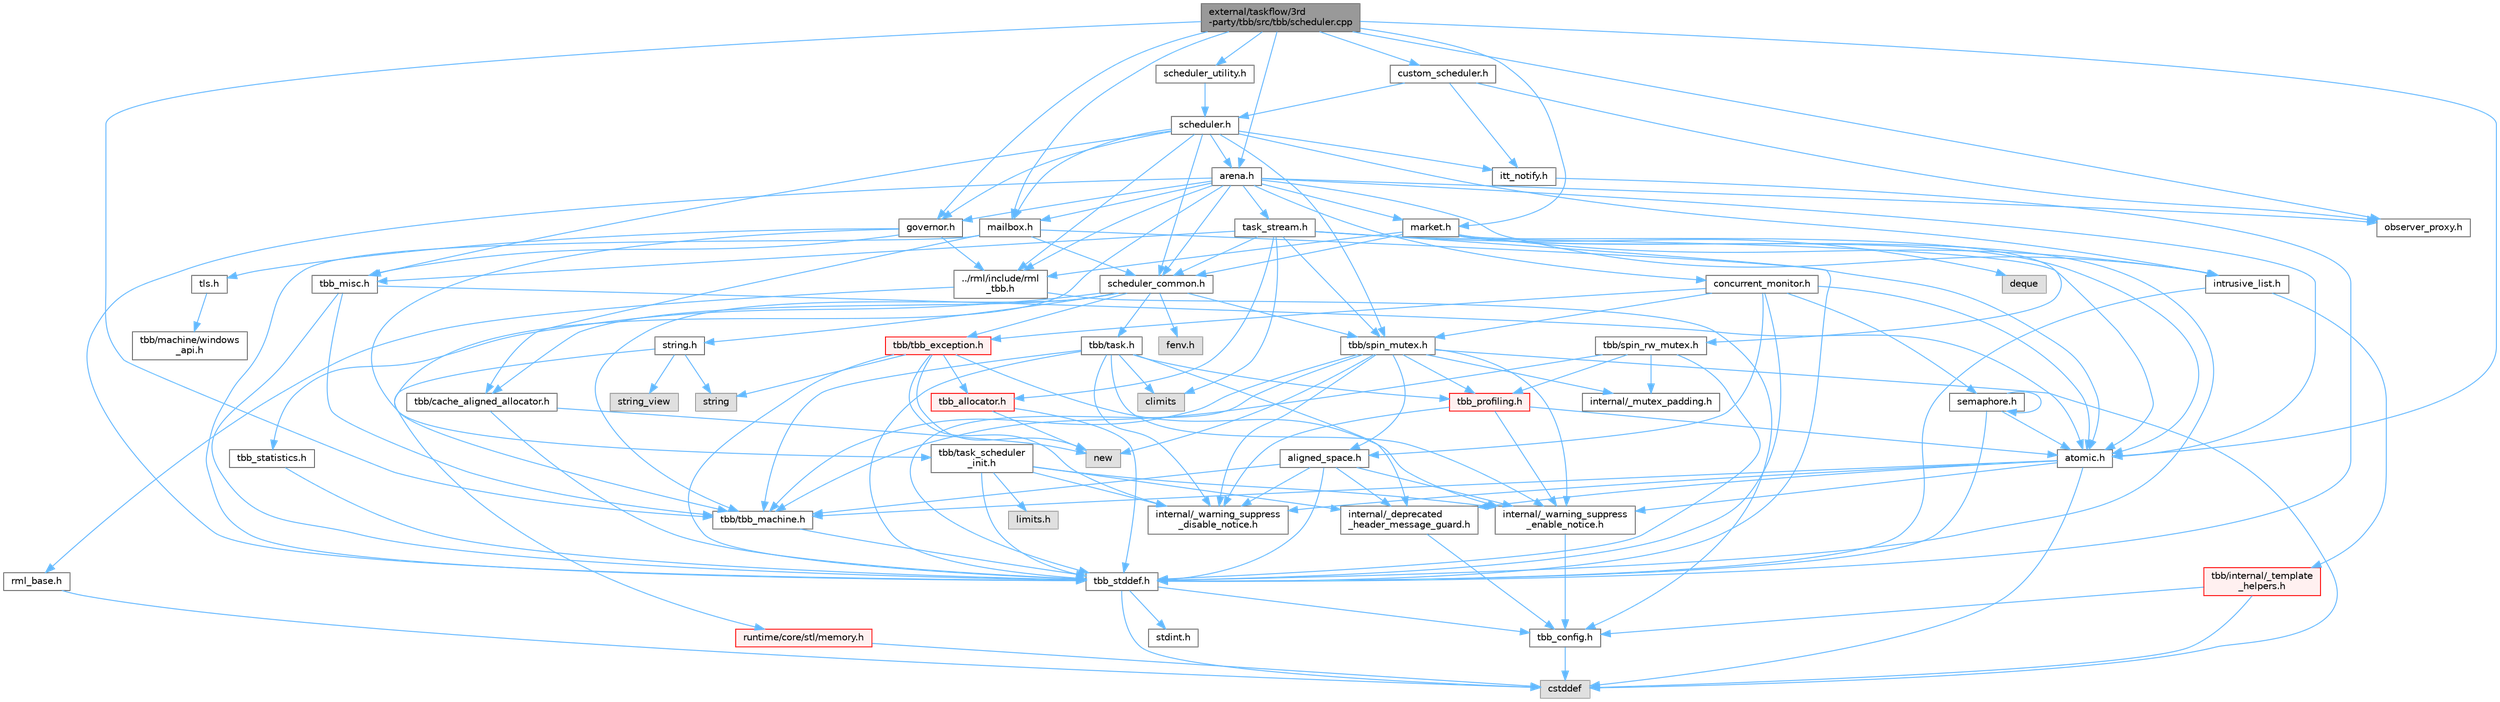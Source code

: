 digraph "external/taskflow/3rd-party/tbb/src/tbb/scheduler.cpp"
{
 // LATEX_PDF_SIZE
  bgcolor="transparent";
  edge [fontname=Helvetica,fontsize=10,labelfontname=Helvetica,labelfontsize=10];
  node [fontname=Helvetica,fontsize=10,shape=box,height=0.2,width=0.4];
  Node1 [id="Node000001",label="external/taskflow/3rd\l-party/tbb/src/tbb/scheduler.cpp",height=0.2,width=0.4,color="gray40", fillcolor="grey60", style="filled", fontcolor="black",tooltip=" "];
  Node1 -> Node2 [id="edge1_Node000001_Node000002",color="steelblue1",style="solid",tooltip=" "];
  Node2 [id="Node000002",label="custom_scheduler.h",height=0.2,width=0.4,color="grey40", fillcolor="white", style="filled",URL="$custom__scheduler_8h.html",tooltip=" "];
  Node2 -> Node3 [id="edge2_Node000002_Node000003",color="steelblue1",style="solid",tooltip=" "];
  Node3 [id="Node000003",label="scheduler.h",height=0.2,width=0.4,color="grey40", fillcolor="white", style="filled",URL="$scheduler_8h.html",tooltip=" "];
  Node3 -> Node4 [id="edge3_Node000003_Node000004",color="steelblue1",style="solid",tooltip=" "];
  Node4 [id="Node000004",label="scheduler_common.h",height=0.2,width=0.4,color="grey40", fillcolor="white", style="filled",URL="$scheduler__common_8h.html",tooltip=" "];
  Node4 -> Node5 [id="edge4_Node000004_Node000005",color="steelblue1",style="solid",tooltip=" "];
  Node5 [id="Node000005",label="tbb/tbb_machine.h",height=0.2,width=0.4,color="grey40", fillcolor="white", style="filled",URL="$tbb__machine_8h.html",tooltip=" "];
  Node5 -> Node6 [id="edge5_Node000005_Node000006",color="steelblue1",style="solid",tooltip=" "];
  Node6 [id="Node000006",label="tbb_stddef.h",height=0.2,width=0.4,color="grey40", fillcolor="white", style="filled",URL="$tbb__stddef_8h.html",tooltip=" "];
  Node6 -> Node7 [id="edge6_Node000006_Node000007",color="steelblue1",style="solid",tooltip=" "];
  Node7 [id="Node000007",label="tbb_config.h",height=0.2,width=0.4,color="grey40", fillcolor="white", style="filled",URL="$tbb__config_8h.html",tooltip=" "];
  Node7 -> Node8 [id="edge7_Node000007_Node000008",color="steelblue1",style="solid",tooltip=" "];
  Node8 [id="Node000008",label="cstddef",height=0.2,width=0.4,color="grey60", fillcolor="#E0E0E0", style="filled",tooltip=" "];
  Node6 -> Node8 [id="edge8_Node000006_Node000008",color="steelblue1",style="solid",tooltip=" "];
  Node6 -> Node9 [id="edge9_Node000006_Node000009",color="steelblue1",style="solid",tooltip=" "];
  Node9 [id="Node000009",label="stdint.h",height=0.2,width=0.4,color="grey40", fillcolor="white", style="filled",URL="$stdint_8h.html",tooltip=" "];
  Node4 -> Node10 [id="edge10_Node000004_Node000010",color="steelblue1",style="solid",tooltip=" "];
  Node10 [id="Node000010",label="tbb/cache_aligned_allocator.h",height=0.2,width=0.4,color="grey40", fillcolor="white", style="filled",URL="$cache__aligned__allocator_8h.html",tooltip=" "];
  Node10 -> Node11 [id="edge11_Node000010_Node000011",color="steelblue1",style="solid",tooltip=" "];
  Node11 [id="Node000011",label="new",height=0.2,width=0.4,color="grey60", fillcolor="#E0E0E0", style="filled",tooltip=" "];
  Node10 -> Node6 [id="edge12_Node000010_Node000006",color="steelblue1",style="solid",tooltip=" "];
  Node4 -> Node12 [id="edge13_Node000004_Node000012",color="steelblue1",style="solid",tooltip=" "];
  Node12 [id="Node000012",label="string.h",height=0.2,width=0.4,color="grey40", fillcolor="white", style="filled",URL="$string_8h.html",tooltip=" "];
  Node12 -> Node13 [id="edge14_Node000012_Node000013",color="steelblue1",style="solid",tooltip=" "];
  Node13 [id="Node000013",label="string",height=0.2,width=0.4,color="grey60", fillcolor="#E0E0E0", style="filled",tooltip=" "];
  Node12 -> Node14 [id="edge15_Node000012_Node000014",color="steelblue1",style="solid",tooltip=" "];
  Node14 [id="Node000014",label="string_view",height=0.2,width=0.4,color="grey60", fillcolor="#E0E0E0", style="filled",tooltip=" "];
  Node12 -> Node15 [id="edge16_Node000012_Node000015",color="steelblue1",style="solid",tooltip=" "];
  Node15 [id="Node000015",label="runtime/core/stl/memory.h",height=0.2,width=0.4,color="red", fillcolor="#FFF0F0", style="filled",URL="$runtime_2core_2stl_2memory_8h.html",tooltip=" "];
  Node15 -> Node8 [id="edge17_Node000015_Node000008",color="steelblue1",style="solid",tooltip=" "];
  Node4 -> Node159 [id="edge18_Node000004_Node000159",color="steelblue1",style="solid",tooltip=" "];
  Node159 [id="Node000159",label="tbb_statistics.h",height=0.2,width=0.4,color="grey40", fillcolor="white", style="filled",URL="$tbb__statistics_8h.html",tooltip=" "];
  Node159 -> Node6 [id="edge19_Node000159_Node000006",color="steelblue1",style="solid",tooltip=" "];
  Node4 -> Node160 [id="edge20_Node000004_Node000160",color="steelblue1",style="solid",tooltip=" "];
  Node160 [id="Node000160",label="tbb/task.h",height=0.2,width=0.4,color="grey40", fillcolor="white", style="filled",URL="$task_8h.html",tooltip=" "];
  Node160 -> Node161 [id="edge21_Node000160_Node000161",color="steelblue1",style="solid",tooltip=" "];
  Node161 [id="Node000161",label="internal/_deprecated\l_header_message_guard.h",height=0.2,width=0.4,color="grey40", fillcolor="white", style="filled",URL="$__deprecated__header__message__guard_8h.html",tooltip=" "];
  Node161 -> Node7 [id="edge22_Node000161_Node000007",color="steelblue1",style="solid",tooltip=" "];
  Node160 -> Node162 [id="edge23_Node000160_Node000162",color="steelblue1",style="solid",tooltip=" "];
  Node162 [id="Node000162",label="internal/_warning_suppress\l_enable_notice.h",height=0.2,width=0.4,color="grey40", fillcolor="white", style="filled",URL="$__warning__suppress__enable__notice_8h.html",tooltip=" "];
  Node162 -> Node7 [id="edge24_Node000162_Node000007",color="steelblue1",style="solid",tooltip=" "];
  Node160 -> Node6 [id="edge25_Node000160_Node000006",color="steelblue1",style="solid",tooltip=" "];
  Node160 -> Node5 [id="edge26_Node000160_Node000005",color="steelblue1",style="solid",tooltip=" "];
  Node160 -> Node163 [id="edge27_Node000160_Node000163",color="steelblue1",style="solid",tooltip=" "];
  Node163 [id="Node000163",label="tbb_profiling.h",height=0.2,width=0.4,color="red", fillcolor="#FFF0F0", style="filled",URL="$tbb__profiling_8h.html",tooltip=" "];
  Node163 -> Node162 [id="edge28_Node000163_Node000162",color="steelblue1",style="solid",tooltip=" "];
  Node163 -> Node165 [id="edge29_Node000163_Node000165",color="steelblue1",style="solid",tooltip=" "];
  Node165 [id="Node000165",label="atomic.h",height=0.2,width=0.4,color="grey40", fillcolor="white", style="filled",URL="$external_2taskflow_23rd-party_2tbb_2include_2tbb_2atomic_8h.html",tooltip=" "];
  Node165 -> Node161 [id="edge30_Node000165_Node000161",color="steelblue1",style="solid",tooltip=" "];
  Node165 -> Node162 [id="edge31_Node000165_Node000162",color="steelblue1",style="solid",tooltip=" "];
  Node165 -> Node8 [id="edge32_Node000165_Node000008",color="steelblue1",style="solid",tooltip=" "];
  Node165 -> Node5 [id="edge33_Node000165_Node000005",color="steelblue1",style="solid",tooltip=" "];
  Node165 -> Node166 [id="edge34_Node000165_Node000166",color="steelblue1",style="solid",tooltip=" "];
  Node166 [id="Node000166",label="internal/_warning_suppress\l_disable_notice.h",height=0.2,width=0.4,color="grey40", fillcolor="white", style="filled",URL="$__warning__suppress__disable__notice_8h.html",tooltip=" "];
  Node163 -> Node166 [id="edge35_Node000163_Node000166",color="steelblue1",style="solid",tooltip=" "];
  Node160 -> Node167 [id="edge36_Node000160_Node000167",color="steelblue1",style="solid",tooltip=" "];
  Node167 [id="Node000167",label="climits",height=0.2,width=0.4,color="grey60", fillcolor="#E0E0E0", style="filled",tooltip=" "];
  Node160 -> Node166 [id="edge37_Node000160_Node000166",color="steelblue1",style="solid",tooltip=" "];
  Node4 -> Node168 [id="edge38_Node000004_Node000168",color="steelblue1",style="solid",tooltip=" "];
  Node168 [id="Node000168",label="tbb/tbb_exception.h",height=0.2,width=0.4,color="red", fillcolor="#FFF0F0", style="filled",URL="$tbb__exception_8h.html",tooltip=" "];
  Node168 -> Node162 [id="edge39_Node000168_Node000162",color="steelblue1",style="solid",tooltip=" "];
  Node168 -> Node6 [id="edge40_Node000168_Node000006",color="steelblue1",style="solid",tooltip=" "];
  Node168 -> Node11 [id="edge41_Node000168_Node000011",color="steelblue1",style="solid",tooltip=" "];
  Node168 -> Node13 [id="edge42_Node000168_Node000013",color="steelblue1",style="solid",tooltip=" "];
  Node168 -> Node170 [id="edge43_Node000168_Node000170",color="steelblue1",style="solid",tooltip=" "];
  Node170 [id="Node000170",label="tbb_allocator.h",height=0.2,width=0.4,color="red", fillcolor="#FFF0F0", style="filled",URL="$tbb__allocator_8h.html",tooltip=" "];
  Node170 -> Node6 [id="edge44_Node000170_Node000006",color="steelblue1",style="solid",tooltip=" "];
  Node170 -> Node11 [id="edge45_Node000170_Node000011",color="steelblue1",style="solid",tooltip=" "];
  Node168 -> Node166 [id="edge46_Node000168_Node000166",color="steelblue1",style="solid",tooltip=" "];
  Node4 -> Node172 [id="edge47_Node000004_Node000172",color="steelblue1",style="solid",tooltip=" "];
  Node172 [id="Node000172",label="tbb/spin_mutex.h",height=0.2,width=0.4,color="grey40", fillcolor="white", style="filled",URL="$external_2taskflow_23rd-party_2tbb_2include_2tbb_2spin__mutex_8h.html",tooltip=" "];
  Node172 -> Node162 [id="edge48_Node000172_Node000162",color="steelblue1",style="solid",tooltip=" "];
  Node172 -> Node8 [id="edge49_Node000172_Node000008",color="steelblue1",style="solid",tooltip=" "];
  Node172 -> Node11 [id="edge50_Node000172_Node000011",color="steelblue1",style="solid",tooltip=" "];
  Node172 -> Node173 [id="edge51_Node000172_Node000173",color="steelblue1",style="solid",tooltip=" "];
  Node173 [id="Node000173",label="aligned_space.h",height=0.2,width=0.4,color="grey40", fillcolor="white", style="filled",URL="$aligned__space_8h.html",tooltip=" "];
  Node173 -> Node161 [id="edge52_Node000173_Node000161",color="steelblue1",style="solid",tooltip=" "];
  Node173 -> Node162 [id="edge53_Node000173_Node000162",color="steelblue1",style="solid",tooltip=" "];
  Node173 -> Node6 [id="edge54_Node000173_Node000006",color="steelblue1",style="solid",tooltip=" "];
  Node173 -> Node5 [id="edge55_Node000173_Node000005",color="steelblue1",style="solid",tooltip=" "];
  Node173 -> Node166 [id="edge56_Node000173_Node000166",color="steelblue1",style="solid",tooltip=" "];
  Node172 -> Node6 [id="edge57_Node000172_Node000006",color="steelblue1",style="solid",tooltip=" "];
  Node172 -> Node5 [id="edge58_Node000172_Node000005",color="steelblue1",style="solid",tooltip=" "];
  Node172 -> Node163 [id="edge59_Node000172_Node000163",color="steelblue1",style="solid",tooltip=" "];
  Node172 -> Node174 [id="edge60_Node000172_Node000174",color="steelblue1",style="solid",tooltip=" "];
  Node174 [id="Node000174",label="internal/_mutex_padding.h",height=0.2,width=0.4,color="grey40", fillcolor="white", style="filled",URL="$__mutex__padding_8h.html",tooltip=" "];
  Node172 -> Node166 [id="edge61_Node000172_Node000166",color="steelblue1",style="solid",tooltip=" "];
  Node4 -> Node175 [id="edge62_Node000004_Node000175",color="steelblue1",style="solid",tooltip=" "];
  Node175 [id="Node000175",label="fenv.h",height=0.2,width=0.4,color="grey60", fillcolor="#E0E0E0", style="filled",tooltip=" "];
  Node3 -> Node172 [id="edge63_Node000003_Node000172",color="steelblue1",style="solid",tooltip=" "];
  Node3 -> Node176 [id="edge64_Node000003_Node000176",color="steelblue1",style="solid",tooltip=" "];
  Node176 [id="Node000176",label="mailbox.h",height=0.2,width=0.4,color="grey40", fillcolor="white", style="filled",URL="$mailbox_8h.html",tooltip=" "];
  Node176 -> Node6 [id="edge65_Node000176_Node000006",color="steelblue1",style="solid",tooltip=" "];
  Node176 -> Node10 [id="edge66_Node000176_Node000010",color="steelblue1",style="solid",tooltip=" "];
  Node176 -> Node4 [id="edge67_Node000176_Node000004",color="steelblue1",style="solid",tooltip=" "];
  Node176 -> Node165 [id="edge68_Node000176_Node000165",color="steelblue1",style="solid",tooltip=" "];
  Node3 -> Node177 [id="edge69_Node000003_Node000177",color="steelblue1",style="solid",tooltip=" "];
  Node177 [id="Node000177",label="tbb_misc.h",height=0.2,width=0.4,color="grey40", fillcolor="white", style="filled",URL="$tbb__misc_8h.html",tooltip=" "];
  Node177 -> Node6 [id="edge70_Node000177_Node000006",color="steelblue1",style="solid",tooltip=" "];
  Node177 -> Node5 [id="edge71_Node000177_Node000005",color="steelblue1",style="solid",tooltip=" "];
  Node177 -> Node165 [id="edge72_Node000177_Node000165",color="steelblue1",style="solid",tooltip=" "];
  Node3 -> Node178 [id="edge73_Node000003_Node000178",color="steelblue1",style="solid",tooltip=" "];
  Node178 [id="Node000178",label="itt_notify.h",height=0.2,width=0.4,color="grey40", fillcolor="white", style="filled",URL="$itt__notify_8h.html",tooltip=" "];
  Node178 -> Node6 [id="edge74_Node000178_Node000006",color="steelblue1",style="solid",tooltip=" "];
  Node3 -> Node179 [id="edge75_Node000003_Node000179",color="steelblue1",style="solid",tooltip=" "];
  Node179 [id="Node000179",label="../rml/include/rml\l_tbb.h",height=0.2,width=0.4,color="grey40", fillcolor="white", style="filled",URL="$rml__tbb_8h.html",tooltip=" "];
  Node179 -> Node7 [id="edge76_Node000179_Node000007",color="steelblue1",style="solid",tooltip=" "];
  Node179 -> Node180 [id="edge77_Node000179_Node000180",color="steelblue1",style="solid",tooltip=" "];
  Node180 [id="Node000180",label="rml_base.h",height=0.2,width=0.4,color="grey40", fillcolor="white", style="filled",URL="$rml__base_8h.html",tooltip=" "];
  Node180 -> Node8 [id="edge78_Node000180_Node000008",color="steelblue1",style="solid",tooltip=" "];
  Node3 -> Node181 [id="edge79_Node000003_Node000181",color="steelblue1",style="solid",tooltip=" "];
  Node181 [id="Node000181",label="intrusive_list.h",height=0.2,width=0.4,color="grey40", fillcolor="white", style="filled",URL="$external_2taskflow_23rd-party_2tbb_2src_2tbb_2intrusive__list_8h.html",tooltip=" "];
  Node181 -> Node6 [id="edge80_Node000181_Node000006",color="steelblue1",style="solid",tooltip=" "];
  Node181 -> Node182 [id="edge81_Node000181_Node000182",color="steelblue1",style="solid",tooltip=" "];
  Node182 [id="Node000182",label="tbb/internal/_template\l_helpers.h",height=0.2,width=0.4,color="red", fillcolor="#FFF0F0", style="filled",URL="$__template__helpers_8h.html",tooltip=" "];
  Node182 -> Node8 [id="edge82_Node000182_Node000008",color="steelblue1",style="solid",tooltip=" "];
  Node182 -> Node7 [id="edge83_Node000182_Node000007",color="steelblue1",style="solid",tooltip=" "];
  Node3 -> Node183 [id="edge84_Node000003_Node000183",color="steelblue1",style="solid",tooltip=" "];
  Node183 [id="Node000183",label="arena.h",height=0.2,width=0.4,color="grey40", fillcolor="white", style="filled",URL="$arena_8h.html",tooltip=" "];
  Node183 -> Node6 [id="edge85_Node000183_Node000006",color="steelblue1",style="solid",tooltip=" "];
  Node183 -> Node165 [id="edge86_Node000183_Node000165",color="steelblue1",style="solid",tooltip=" "];
  Node183 -> Node5 [id="edge87_Node000183_Node000005",color="steelblue1",style="solid",tooltip=" "];
  Node183 -> Node4 [id="edge88_Node000183_Node000004",color="steelblue1",style="solid",tooltip=" "];
  Node183 -> Node181 [id="edge89_Node000183_Node000181",color="steelblue1",style="solid",tooltip=" "];
  Node183 -> Node184 [id="edge90_Node000183_Node000184",color="steelblue1",style="solid",tooltip=" "];
  Node184 [id="Node000184",label="task_stream.h",height=0.2,width=0.4,color="grey40", fillcolor="white", style="filled",URL="$task__stream_8h.html",tooltip=" "];
  Node184 -> Node6 [id="edge91_Node000184_Node000006",color="steelblue1",style="solid",tooltip=" "];
  Node184 -> Node185 [id="edge92_Node000184_Node000185",color="steelblue1",style="solid",tooltip=" "];
  Node185 [id="Node000185",label="deque",height=0.2,width=0.4,color="grey60", fillcolor="#E0E0E0", style="filled",tooltip=" "];
  Node184 -> Node167 [id="edge93_Node000184_Node000167",color="steelblue1",style="solid",tooltip=" "];
  Node184 -> Node165 [id="edge94_Node000184_Node000165",color="steelblue1",style="solid",tooltip=" "];
  Node184 -> Node172 [id="edge95_Node000184_Node000172",color="steelblue1",style="solid",tooltip=" "];
  Node184 -> Node170 [id="edge96_Node000184_Node000170",color="steelblue1",style="solid",tooltip=" "];
  Node184 -> Node4 [id="edge97_Node000184_Node000004",color="steelblue1",style="solid",tooltip=" "];
  Node184 -> Node177 [id="edge98_Node000184_Node000177",color="steelblue1",style="solid",tooltip=" "];
  Node183 -> Node179 [id="edge99_Node000183_Node000179",color="steelblue1",style="solid",tooltip=" "];
  Node183 -> Node176 [id="edge100_Node000183_Node000176",color="steelblue1",style="solid",tooltip=" "];
  Node183 -> Node186 [id="edge101_Node000183_Node000186",color="steelblue1",style="solid",tooltip=" "];
  Node186 [id="Node000186",label="observer_proxy.h",height=0.2,width=0.4,color="grey40", fillcolor="white", style="filled",URL="$observer__proxy_8h.html",tooltip=" "];
  Node183 -> Node187 [id="edge102_Node000183_Node000187",color="steelblue1",style="solid",tooltip=" "];
  Node187 [id="Node000187",label="market.h",height=0.2,width=0.4,color="grey40", fillcolor="white", style="filled",URL="$market_8h.html",tooltip=" "];
  Node187 -> Node6 [id="edge103_Node000187_Node000006",color="steelblue1",style="solid",tooltip=" "];
  Node187 -> Node4 [id="edge104_Node000187_Node000004",color="steelblue1",style="solid",tooltip=" "];
  Node187 -> Node165 [id="edge105_Node000187_Node000165",color="steelblue1",style="solid",tooltip=" "];
  Node187 -> Node188 [id="edge106_Node000187_Node000188",color="steelblue1",style="solid",tooltip=" "];
  Node188 [id="Node000188",label="tbb/spin_rw_mutex.h",height=0.2,width=0.4,color="grey40", fillcolor="white", style="filled",URL="$spin__rw__mutex_8h.html",tooltip=" "];
  Node188 -> Node6 [id="edge107_Node000188_Node000006",color="steelblue1",style="solid",tooltip=" "];
  Node188 -> Node5 [id="edge108_Node000188_Node000005",color="steelblue1",style="solid",tooltip=" "];
  Node188 -> Node163 [id="edge109_Node000188_Node000163",color="steelblue1",style="solid",tooltip=" "];
  Node188 -> Node174 [id="edge110_Node000188_Node000174",color="steelblue1",style="solid",tooltip=" "];
  Node187 -> Node179 [id="edge111_Node000187_Node000179",color="steelblue1",style="solid",tooltip=" "];
  Node187 -> Node181 [id="edge112_Node000187_Node000181",color="steelblue1",style="solid",tooltip=" "];
  Node183 -> Node189 [id="edge113_Node000183_Node000189",color="steelblue1",style="solid",tooltip=" "];
  Node189 [id="Node000189",label="governor.h",height=0.2,width=0.4,color="grey40", fillcolor="white", style="filled",URL="$governor_8h.html",tooltip=" "];
  Node189 -> Node190 [id="edge114_Node000189_Node000190",color="steelblue1",style="solid",tooltip=" "];
  Node190 [id="Node000190",label="tbb/task_scheduler\l_init.h",height=0.2,width=0.4,color="grey40", fillcolor="white", style="filled",URL="$task__scheduler__init_8h.html",tooltip=" "];
  Node190 -> Node161 [id="edge115_Node000190_Node000161",color="steelblue1",style="solid",tooltip=" "];
  Node190 -> Node162 [id="edge116_Node000190_Node000162",color="steelblue1",style="solid",tooltip=" "];
  Node190 -> Node6 [id="edge117_Node000190_Node000006",color="steelblue1",style="solid",tooltip=" "];
  Node190 -> Node35 [id="edge118_Node000190_Node000035",color="steelblue1",style="solid",tooltip=" "];
  Node35 [id="Node000035",label="limits.h",height=0.2,width=0.4,color="grey60", fillcolor="#E0E0E0", style="filled",tooltip=" "];
  Node190 -> Node166 [id="edge119_Node000190_Node000166",color="steelblue1",style="solid",tooltip=" "];
  Node189 -> Node179 [id="edge120_Node000189_Node000179",color="steelblue1",style="solid",tooltip=" "];
  Node189 -> Node177 [id="edge121_Node000189_Node000177",color="steelblue1",style="solid",tooltip=" "];
  Node189 -> Node191 [id="edge122_Node000189_Node000191",color="steelblue1",style="solid",tooltip=" "];
  Node191 [id="Node000191",label="tls.h",height=0.2,width=0.4,color="grey40", fillcolor="white", style="filled",URL="$tls_8h.html",tooltip=" "];
  Node191 -> Node192 [id="edge123_Node000191_Node000192",color="steelblue1",style="solid",tooltip=" "];
  Node192 [id="Node000192",label="tbb/machine/windows\l_api.h",height=0.2,width=0.4,color="grey40", fillcolor="white", style="filled",URL="$windows__api_8h.html",tooltip=" "];
  Node183 -> Node193 [id="edge124_Node000183_Node000193",color="steelblue1",style="solid",tooltip=" "];
  Node193 [id="Node000193",label="concurrent_monitor.h",height=0.2,width=0.4,color="grey40", fillcolor="white", style="filled",URL="$concurrent__monitor_8h.html",tooltip=" "];
  Node193 -> Node6 [id="edge125_Node000193_Node000006",color="steelblue1",style="solid",tooltip=" "];
  Node193 -> Node165 [id="edge126_Node000193_Node000165",color="steelblue1",style="solid",tooltip=" "];
  Node193 -> Node172 [id="edge127_Node000193_Node000172",color="steelblue1",style="solid",tooltip=" "];
  Node193 -> Node168 [id="edge128_Node000193_Node000168",color="steelblue1",style="solid",tooltip=" "];
  Node193 -> Node173 [id="edge129_Node000193_Node000173",color="steelblue1",style="solid",tooltip=" "];
  Node193 -> Node194 [id="edge130_Node000193_Node000194",color="steelblue1",style="solid",tooltip=" "];
  Node194 [id="Node000194",label="semaphore.h",height=0.2,width=0.4,color="grey40", fillcolor="white", style="filled",URL="$semaphore_8h.html",tooltip=" "];
  Node194 -> Node165 [id="edge131_Node000194_Node000165",color="steelblue1",style="solid",tooltip=" "];
  Node194 -> Node6 [id="edge132_Node000194_Node000006",color="steelblue1",style="solid",tooltip=" "];
  Node194 -> Node194 [id="edge133_Node000194_Node000194",color="steelblue1",style="solid",tooltip=" "];
  Node3 -> Node189 [id="edge134_Node000003_Node000189",color="steelblue1",style="solid",tooltip=" "];
  Node2 -> Node186 [id="edge135_Node000002_Node000186",color="steelblue1",style="solid",tooltip=" "];
  Node2 -> Node178 [id="edge136_Node000002_Node000178",color="steelblue1",style="solid",tooltip=" "];
  Node1 -> Node195 [id="edge137_Node000001_Node000195",color="steelblue1",style="solid",tooltip=" "];
  Node195 [id="Node000195",label="scheduler_utility.h",height=0.2,width=0.4,color="grey40", fillcolor="white", style="filled",URL="$scheduler__utility_8h.html",tooltip=" "];
  Node195 -> Node3 [id="edge138_Node000195_Node000003",color="steelblue1",style="solid",tooltip=" "];
  Node1 -> Node189 [id="edge139_Node000001_Node000189",color="steelblue1",style="solid",tooltip=" "];
  Node1 -> Node187 [id="edge140_Node000001_Node000187",color="steelblue1",style="solid",tooltip=" "];
  Node1 -> Node183 [id="edge141_Node000001_Node000183",color="steelblue1",style="solid",tooltip=" "];
  Node1 -> Node176 [id="edge142_Node000001_Node000176",color="steelblue1",style="solid",tooltip=" "];
  Node1 -> Node186 [id="edge143_Node000001_Node000186",color="steelblue1",style="solid",tooltip=" "];
  Node1 -> Node5 [id="edge144_Node000001_Node000005",color="steelblue1",style="solid",tooltip=" "];
  Node1 -> Node165 [id="edge145_Node000001_Node000165",color="steelblue1",style="solid",tooltip=" "];
}
